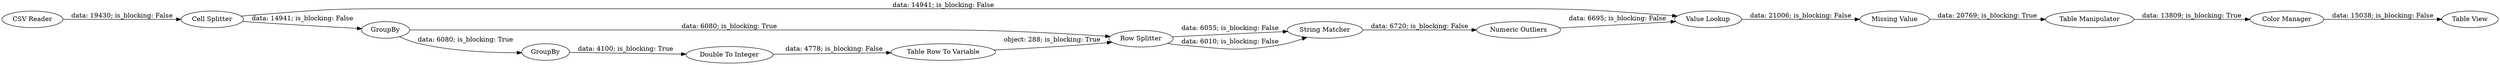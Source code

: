 digraph {
	"8348210957721516035_16" [label="Color Manager"]
	"8348210957721516035_12" [label="Value Lookup"]
	"8348210957721516035_18" [label="Missing Value"]
	"8348210957721516035_11" [label="Numeric Outliers"]
	"8348210957721516035_14" [label="Table View"]
	"8348210957721516035_1" [label="CSV Reader"]
	"8348210957721516035_13" [label="Table Manipulator"]
	"8348210957721516035_9" [label="Row Splitter"]
	"8348210957721516035_17" [label="String Matcher"]
	"8348210957721516035_4" [label=GroupBy]
	"8348210957721516035_8" [label="Table Row To Variable"]
	"8348210957721516035_10" [label="Double To Integer"]
	"8348210957721516035_7" [label="Cell Splitter"]
	"8348210957721516035_3" [label=GroupBy]
	"8348210957721516035_11" -> "8348210957721516035_12" [label="data: 6695; is_blocking: False"]
	"8348210957721516035_3" -> "8348210957721516035_4" [label="data: 6080; is_blocking: True"]
	"8348210957721516035_9" -> "8348210957721516035_17" [label="data: 6055; is_blocking: False"]
	"8348210957721516035_7" -> "8348210957721516035_12" [label="data: 14941; is_blocking: False"]
	"8348210957721516035_17" -> "8348210957721516035_11" [label="data: 6720; is_blocking: False"]
	"8348210957721516035_8" -> "8348210957721516035_9" [label="object: 288; is_blocking: True"]
	"8348210957721516035_12" -> "8348210957721516035_18" [label="data: 21006; is_blocking: False"]
	"8348210957721516035_4" -> "8348210957721516035_10" [label="data: 4100; is_blocking: True"]
	"8348210957721516035_1" -> "8348210957721516035_7" [label="data: 19430; is_blocking: False"]
	"8348210957721516035_7" -> "8348210957721516035_3" [label="data: 14941; is_blocking: False"]
	"8348210957721516035_3" -> "8348210957721516035_9" [label="data: 6080; is_blocking: True"]
	"8348210957721516035_9" -> "8348210957721516035_17" [label="data: 6010; is_blocking: False"]
	"8348210957721516035_16" -> "8348210957721516035_14" [label="data: 15038; is_blocking: False"]
	"8348210957721516035_18" -> "8348210957721516035_13" [label="data: 20769; is_blocking: True"]
	"8348210957721516035_10" -> "8348210957721516035_8" [label="data: 4778; is_blocking: False"]
	"8348210957721516035_13" -> "8348210957721516035_16" [label="data: 13809; is_blocking: True"]
	rankdir=LR
}
